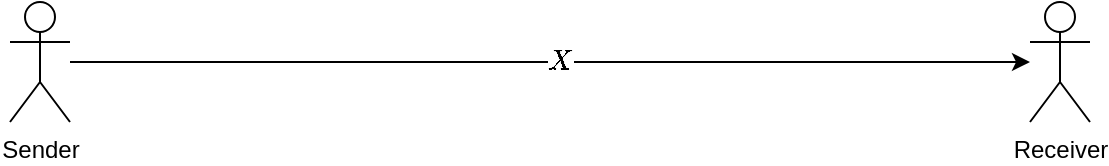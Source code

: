 <mxfile pages="1" version="11.2.6" type="device"><diagram id="hohHq0etkG4eoii6KOzX" name="Page-1"><mxGraphModel dx="1186" dy="644" grid="1" gridSize="10" guides="1" tooltips="1" connect="1" arrows="1" fold="1" page="1" pageScale="1" pageWidth="850" pageHeight="1100" math="1" shadow="0"><root><mxCell id="0"/><mxCell id="1" parent="0"/><mxCell id="sZdlZGO2cVBAxmslHnGr-1" value="Sender" style="shape=umlActor;verticalLabelPosition=bottom;labelBackgroundColor=#ffffff;verticalAlign=top;html=1;outlineConnect=0;" vertex="1" parent="1"><mxGeometry x="120" y="130" width="30" height="60" as="geometry"/></mxCell><mxCell id="sZdlZGO2cVBAxmslHnGr-8" value="Receiver" style="shape=umlActor;verticalLabelPosition=bottom;labelBackgroundColor=#ffffff;verticalAlign=top;html=1;outlineConnect=0;" vertex="1" parent="1"><mxGeometry x="630" y="130" width="30" height="60" as="geometry"/></mxCell><mxCell id="sZdlZGO2cVBAxmslHnGr-10" value="" style="endArrow=classic;html=1;" edge="1" parent="1"><mxGeometry width="50" height="50" relative="1" as="geometry"><mxPoint x="150" y="160" as="sourcePoint"/><mxPoint x="630" y="160" as="targetPoint"/></mxGeometry></mxCell><mxCell id="sZdlZGO2cVBAxmslHnGr-14" value="$$X$$" style="text;html=1;resizable=0;points=[];align=center;verticalAlign=middle;labelBackgroundColor=#ffffff;" vertex="1" connectable="0" parent="sZdlZGO2cVBAxmslHnGr-10"><mxGeometry x="0.021" y="1" relative="1" as="geometry"><mxPoint as="offset"/></mxGeometry></mxCell></root></mxGraphModel></diagram></mxfile>